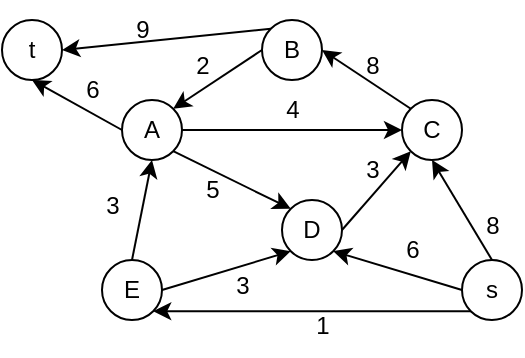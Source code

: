 <mxfile version="22.1.0" type="github">
  <diagram name="第 1 页" id="eUHCqphNc-ZG55k6JqVS">
    <mxGraphModel dx="420" dy="232" grid="1" gridSize="10" guides="1" tooltips="1" connect="1" arrows="1" fold="1" page="1" pageScale="1" pageWidth="827" pageHeight="1169" math="0" shadow="0">
      <root>
        <mxCell id="0" />
        <mxCell id="1" parent="0" />
        <mxCell id="gzxq4vjlK3jYFN7eGjFc-10" style="rounded=0;orthogonalLoop=1;jettySize=auto;html=1;exitX=1;exitY=0.5;exitDx=0;exitDy=0;entryX=0;entryY=0.5;entryDx=0;entryDy=0;" edge="1" parent="1" source="gzxq4vjlK3jYFN7eGjFc-1" target="gzxq4vjlK3jYFN7eGjFc-3">
          <mxGeometry relative="1" as="geometry" />
        </mxCell>
        <mxCell id="gzxq4vjlK3jYFN7eGjFc-14" style="rounded=0;orthogonalLoop=1;jettySize=auto;html=1;exitX=1;exitY=1;exitDx=0;exitDy=0;entryX=0;entryY=0;entryDx=0;entryDy=0;" edge="1" parent="1" source="gzxq4vjlK3jYFN7eGjFc-1" target="gzxq4vjlK3jYFN7eGjFc-5">
          <mxGeometry relative="1" as="geometry" />
        </mxCell>
        <mxCell id="gzxq4vjlK3jYFN7eGjFc-30" style="rounded=0;orthogonalLoop=1;jettySize=auto;html=1;exitX=0;exitY=0.5;exitDx=0;exitDy=0;entryX=0.5;entryY=1;entryDx=0;entryDy=0;" edge="1" parent="1" source="gzxq4vjlK3jYFN7eGjFc-1" target="gzxq4vjlK3jYFN7eGjFc-21">
          <mxGeometry relative="1" as="geometry" />
        </mxCell>
        <mxCell id="gzxq4vjlK3jYFN7eGjFc-1" value="A" style="ellipse;whiteSpace=wrap;html=1;aspect=fixed;" vertex="1" parent="1">
          <mxGeometry x="350" y="870" width="30" height="30" as="geometry" />
        </mxCell>
        <mxCell id="gzxq4vjlK3jYFN7eGjFc-6" style="rounded=0;orthogonalLoop=1;jettySize=auto;html=1;exitX=0;exitY=0.5;exitDx=0;exitDy=0;entryX=1;entryY=0;entryDx=0;entryDy=0;" edge="1" parent="1" source="gzxq4vjlK3jYFN7eGjFc-2" target="gzxq4vjlK3jYFN7eGjFc-1">
          <mxGeometry relative="1" as="geometry" />
        </mxCell>
        <mxCell id="gzxq4vjlK3jYFN7eGjFc-28" style="rounded=0;orthogonalLoop=1;jettySize=auto;html=1;exitX=0;exitY=0;exitDx=0;exitDy=0;entryX=1;entryY=0.5;entryDx=0;entryDy=0;" edge="1" parent="1" source="gzxq4vjlK3jYFN7eGjFc-2" target="gzxq4vjlK3jYFN7eGjFc-21">
          <mxGeometry relative="1" as="geometry" />
        </mxCell>
        <mxCell id="gzxq4vjlK3jYFN7eGjFc-2" value="B" style="ellipse;whiteSpace=wrap;html=1;aspect=fixed;" vertex="1" parent="1">
          <mxGeometry x="420" y="830" width="30" height="30" as="geometry" />
        </mxCell>
        <mxCell id="gzxq4vjlK3jYFN7eGjFc-8" style="rounded=0;orthogonalLoop=1;jettySize=auto;html=1;exitX=0;exitY=0;exitDx=0;exitDy=0;entryX=1;entryY=0.5;entryDx=0;entryDy=0;" edge="1" parent="1" source="gzxq4vjlK3jYFN7eGjFc-3" target="gzxq4vjlK3jYFN7eGjFc-2">
          <mxGeometry relative="1" as="geometry" />
        </mxCell>
        <mxCell id="gzxq4vjlK3jYFN7eGjFc-3" value="C" style="ellipse;whiteSpace=wrap;html=1;aspect=fixed;" vertex="1" parent="1">
          <mxGeometry x="490" y="870" width="30" height="30" as="geometry" />
        </mxCell>
        <mxCell id="gzxq4vjlK3jYFN7eGjFc-16" style="rounded=0;orthogonalLoop=1;jettySize=auto;html=1;exitX=0.5;exitY=0;exitDx=0;exitDy=0;entryX=0.5;entryY=1;entryDx=0;entryDy=0;" edge="1" parent="1" source="gzxq4vjlK3jYFN7eGjFc-4" target="gzxq4vjlK3jYFN7eGjFc-1">
          <mxGeometry relative="1" as="geometry" />
        </mxCell>
        <mxCell id="gzxq4vjlK3jYFN7eGjFc-18" style="rounded=0;orthogonalLoop=1;jettySize=auto;html=1;exitX=1;exitY=0.5;exitDx=0;exitDy=0;entryX=0;entryY=1;entryDx=0;entryDy=0;" edge="1" parent="1" source="gzxq4vjlK3jYFN7eGjFc-4" target="gzxq4vjlK3jYFN7eGjFc-5">
          <mxGeometry relative="1" as="geometry" />
        </mxCell>
        <mxCell id="gzxq4vjlK3jYFN7eGjFc-4" value="E" style="ellipse;whiteSpace=wrap;html=1;aspect=fixed;" vertex="1" parent="1">
          <mxGeometry x="340" y="950" width="30" height="30" as="geometry" />
        </mxCell>
        <mxCell id="gzxq4vjlK3jYFN7eGjFc-12" style="rounded=0;orthogonalLoop=1;jettySize=auto;html=1;exitX=1;exitY=0.5;exitDx=0;exitDy=0;entryX=0;entryY=1;entryDx=0;entryDy=0;" edge="1" parent="1" source="gzxq4vjlK3jYFN7eGjFc-5" target="gzxq4vjlK3jYFN7eGjFc-3">
          <mxGeometry relative="1" as="geometry" />
        </mxCell>
        <mxCell id="gzxq4vjlK3jYFN7eGjFc-5" value="D" style="ellipse;whiteSpace=wrap;html=1;aspect=fixed;" vertex="1" parent="1">
          <mxGeometry x="430" y="920" width="30" height="30" as="geometry" />
        </mxCell>
        <mxCell id="gzxq4vjlK3jYFN7eGjFc-7" value="2" style="text;html=1;align=center;verticalAlign=middle;resizable=0;points=[];autosize=1;strokeColor=none;fillColor=none;" vertex="1" parent="1">
          <mxGeometry x="375" y="838" width="30" height="30" as="geometry" />
        </mxCell>
        <mxCell id="gzxq4vjlK3jYFN7eGjFc-9" value="8" style="text;html=1;align=center;verticalAlign=middle;resizable=0;points=[];autosize=1;strokeColor=none;fillColor=none;" vertex="1" parent="1">
          <mxGeometry x="460" y="838" width="30" height="30" as="geometry" />
        </mxCell>
        <mxCell id="gzxq4vjlK3jYFN7eGjFc-11" value="4" style="text;html=1;align=center;verticalAlign=middle;resizable=0;points=[];autosize=1;strokeColor=none;fillColor=none;" vertex="1" parent="1">
          <mxGeometry x="420" y="860" width="30" height="30" as="geometry" />
        </mxCell>
        <mxCell id="gzxq4vjlK3jYFN7eGjFc-13" value="3" style="text;html=1;align=center;verticalAlign=middle;resizable=0;points=[];autosize=1;strokeColor=none;fillColor=none;" vertex="1" parent="1">
          <mxGeometry x="460" y="890" width="30" height="30" as="geometry" />
        </mxCell>
        <mxCell id="gzxq4vjlK3jYFN7eGjFc-15" value="5" style="text;html=1;align=center;verticalAlign=middle;resizable=0;points=[];autosize=1;strokeColor=none;fillColor=none;" vertex="1" parent="1">
          <mxGeometry x="380" y="900" width="30" height="30" as="geometry" />
        </mxCell>
        <mxCell id="gzxq4vjlK3jYFN7eGjFc-17" value="3" style="text;html=1;align=center;verticalAlign=middle;resizable=0;points=[];autosize=1;strokeColor=none;fillColor=none;" vertex="1" parent="1">
          <mxGeometry x="330" y="908" width="30" height="30" as="geometry" />
        </mxCell>
        <mxCell id="gzxq4vjlK3jYFN7eGjFc-19" value="3" style="text;html=1;align=center;verticalAlign=middle;resizable=0;points=[];autosize=1;strokeColor=none;fillColor=none;" vertex="1" parent="1">
          <mxGeometry x="395" y="948" width="30" height="30" as="geometry" />
        </mxCell>
        <mxCell id="gzxq4vjlK3jYFN7eGjFc-22" style="rounded=0;orthogonalLoop=1;jettySize=auto;html=1;exitX=0.5;exitY=0;exitDx=0;exitDy=0;entryX=0.5;entryY=1;entryDx=0;entryDy=0;" edge="1" parent="1" source="gzxq4vjlK3jYFN7eGjFc-20" target="gzxq4vjlK3jYFN7eGjFc-3">
          <mxGeometry relative="1" as="geometry" />
        </mxCell>
        <mxCell id="gzxq4vjlK3jYFN7eGjFc-24" style="rounded=0;orthogonalLoop=1;jettySize=auto;html=1;exitX=0;exitY=0.5;exitDx=0;exitDy=0;entryX=1;entryY=1;entryDx=0;entryDy=0;" edge="1" parent="1" source="gzxq4vjlK3jYFN7eGjFc-20" target="gzxq4vjlK3jYFN7eGjFc-5">
          <mxGeometry relative="1" as="geometry" />
        </mxCell>
        <mxCell id="gzxq4vjlK3jYFN7eGjFc-26" style="rounded=0;orthogonalLoop=1;jettySize=auto;html=1;exitX=0;exitY=1;exitDx=0;exitDy=0;entryX=1;entryY=1;entryDx=0;entryDy=0;" edge="1" parent="1" source="gzxq4vjlK3jYFN7eGjFc-20" target="gzxq4vjlK3jYFN7eGjFc-4">
          <mxGeometry relative="1" as="geometry" />
        </mxCell>
        <mxCell id="gzxq4vjlK3jYFN7eGjFc-20" value="s" style="ellipse;whiteSpace=wrap;html=1;aspect=fixed;" vertex="1" parent="1">
          <mxGeometry x="520" y="950" width="30" height="30" as="geometry" />
        </mxCell>
        <mxCell id="gzxq4vjlK3jYFN7eGjFc-21" value="t" style="ellipse;whiteSpace=wrap;html=1;aspect=fixed;" vertex="1" parent="1">
          <mxGeometry x="290" y="830" width="30" height="30" as="geometry" />
        </mxCell>
        <mxCell id="gzxq4vjlK3jYFN7eGjFc-23" value="8" style="text;html=1;align=center;verticalAlign=middle;resizable=0;points=[];autosize=1;strokeColor=none;fillColor=none;" vertex="1" parent="1">
          <mxGeometry x="520" y="918" width="30" height="30" as="geometry" />
        </mxCell>
        <mxCell id="gzxq4vjlK3jYFN7eGjFc-25" value="6" style="text;html=1;align=center;verticalAlign=middle;resizable=0;points=[];autosize=1;strokeColor=none;fillColor=none;" vertex="1" parent="1">
          <mxGeometry x="480" y="930" width="30" height="30" as="geometry" />
        </mxCell>
        <mxCell id="gzxq4vjlK3jYFN7eGjFc-27" value="1" style="text;html=1;align=center;verticalAlign=middle;resizable=0;points=[];autosize=1;strokeColor=none;fillColor=none;" vertex="1" parent="1">
          <mxGeometry x="435" y="968" width="30" height="30" as="geometry" />
        </mxCell>
        <mxCell id="gzxq4vjlK3jYFN7eGjFc-29" value="9" style="text;html=1;align=center;verticalAlign=middle;resizable=0;points=[];autosize=1;strokeColor=none;fillColor=none;" vertex="1" parent="1">
          <mxGeometry x="345" y="820" width="30" height="30" as="geometry" />
        </mxCell>
        <mxCell id="gzxq4vjlK3jYFN7eGjFc-31" value="6" style="text;html=1;align=center;verticalAlign=middle;resizable=0;points=[];autosize=1;strokeColor=none;fillColor=none;" vertex="1" parent="1">
          <mxGeometry x="320" y="850" width="30" height="30" as="geometry" />
        </mxCell>
      </root>
    </mxGraphModel>
  </diagram>
</mxfile>

